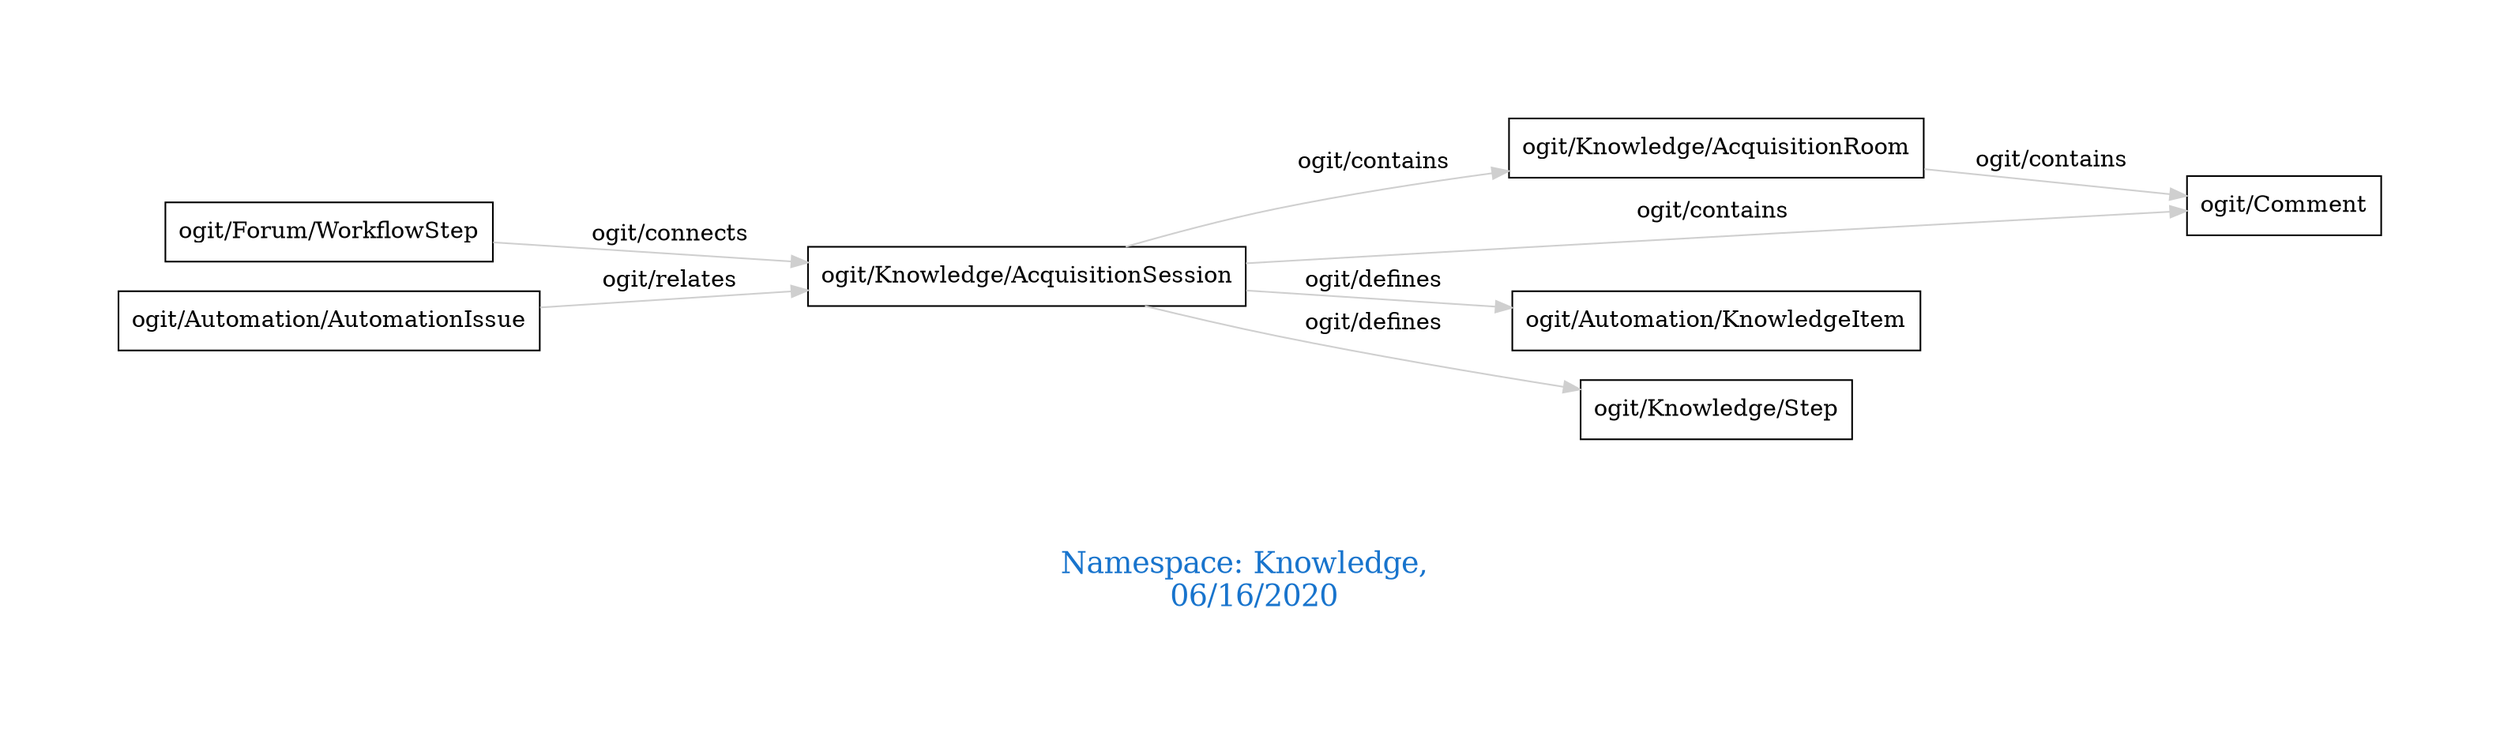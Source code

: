 digraph OGIT_ontology {
 graph [ rankdir= LR,pad=1 
fontsize = 18,
fontcolor= dodgerblue3,label = "\n\n\nNamespace: Knowledge, \n 06/16/2020"];
node[shape=polygon];
edge [  color="gray81"];

   "ogit/Knowledge/AcquisitionRoom" -> "ogit/Comment" [label="   ogit/contains    "];
   "ogit/Knowledge/AcquisitionSession" -> "ogit/Comment" [label="   ogit/contains    "];
   "ogit/Knowledge/AcquisitionSession" -> "ogit/Knowledge/AcquisitionRoom" [label="   ogit/contains    "];
   "ogit/Knowledge/AcquisitionSession" -> "ogit/Automation/KnowledgeItem" [label="   ogit/defines    "];
   "ogit/Knowledge/AcquisitionSession" -> "ogit/Knowledge/Step" [label="   ogit/defines    "];
   "ogit/Forum/WorkflowStep" -> "ogit/Knowledge/AcquisitionSession" [label="   ogit/connects    "];
   "ogit/Automation/AutomationIssue" -> "ogit/Knowledge/AcquisitionSession" [label="   ogit/relates    "];
}
